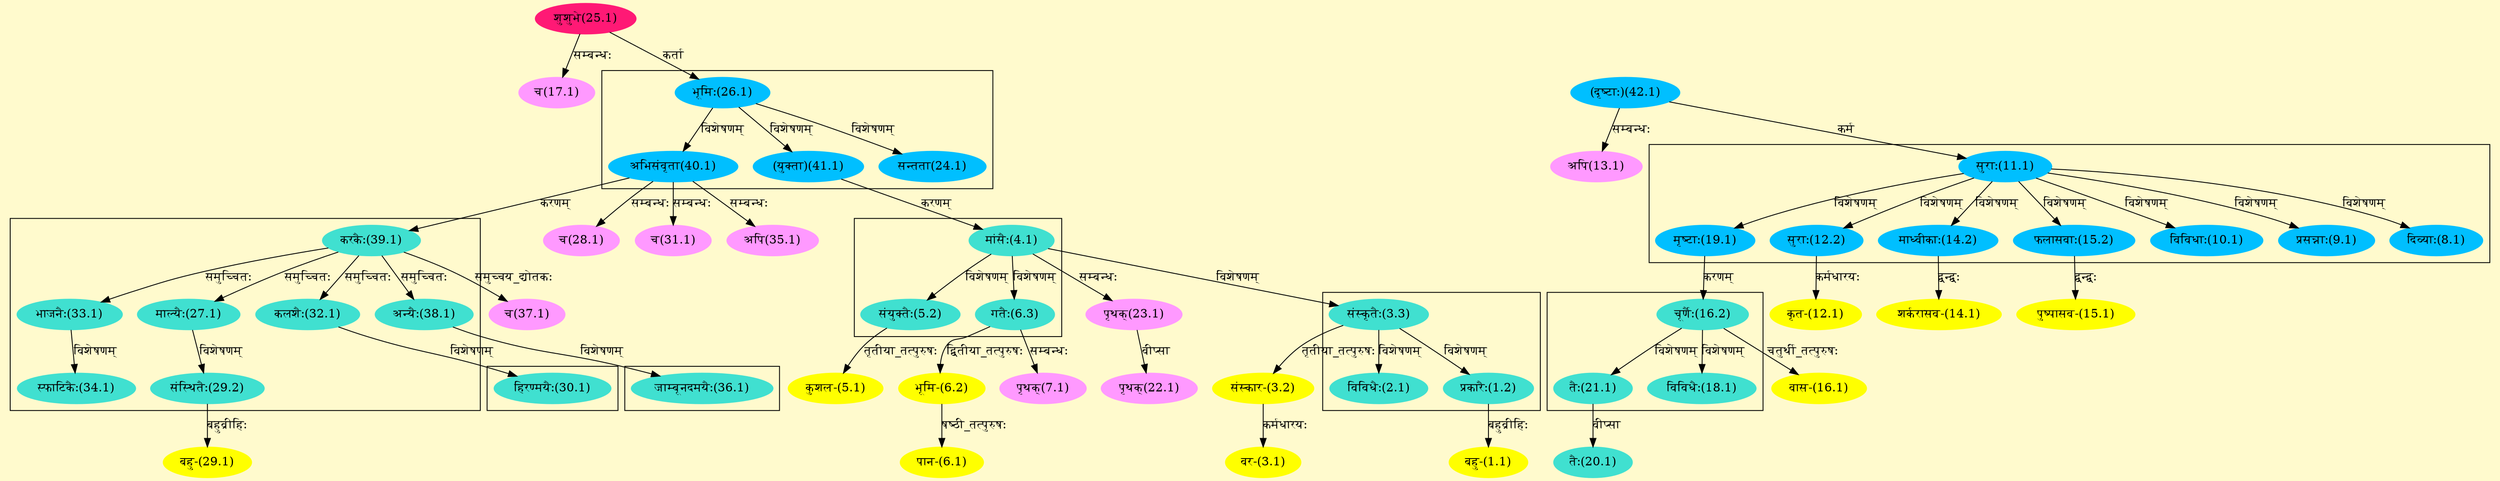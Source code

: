 digraph G{
rankdir=BT;
 compound=true;
 bgcolor="lemonchiffon1";

subgraph cluster_1{
Node1_2 [style=filled, color="#40E0D0" label = "प्रकारैः(1.2)"]
Node3_3 [style=filled, color="#40E0D0" label = "संस्कृतैः(3.3)"]
Node2_1 [style=filled, color="#40E0D0" label = "विविधैः(2.1)"]

}

subgraph cluster_2{
Node3_3 [style=filled, color="#40E0D0" label = "संस्कृतैः(3.3)"]
Node4_1 [style=filled, color="#40E0D0" label = "मांसैः(4.1)"]
Node5_2 [style=filled, color="#40E0D0" label = "संयुक्तैः(5.2)"]
Node6_3 [style=filled, color="#40E0D0" label = "गतैः(6.3)"]

}

subgraph cluster_3{
Node8_1 [style=filled, color="#00BFFF" label = "दिव्याः(8.1)"]
Node11_1 [style=filled, color="#00BFFF" label = "सुराः(11.1)"]
Node9_1 [style=filled, color="#00BFFF" label = "प्रसन्नाः(9.1)"]
Node10_1 [style=filled, color="#00BFFF" label = "विविधाः(10.1)"]
Node12_2 [style=filled, color="#00BFFF" label = "सुराः(12.2)"]
Node14_2 [style=filled, color="#00BFFF" label = "माध्वीकाः(14.2)"]
Node15_2 [style=filled, color="#00BFFF" label = "फलासवाः(15.2)"]
Node19_1 [style=filled, color="#00BFFF" label = "मृष्टाः(19.1)"]

}

subgraph cluster_4{
Node18_1 [style=filled, color="#40E0D0" label = "विविधैः(18.1)"]
Node16_2 [style=filled, color="#40E0D0" label = "चूर्णैः(16.2)"]
Node21_1 [style=filled, color="#40E0D0" label = "तैः(21.1)"]

}

subgraph cluster_5{
Node24_1 [style=filled, color="#00BFFF" label = "सन्तता(24.1)"]
Node26_1 [style=filled, color="#00BFFF" label = "भूमिः(26.1)"]
Node40_1 [style=filled, color="#00BFFF" label = "अभिसंवृता(40.1)"]
Node41_1 [style=filled, color="#00BFFF" label = "(युक्ता)(41.1)"]

}

subgraph cluster_6{
Node27_1 [style=filled, color="#40E0D0" label = "माल्यैः(27.1)"]
Node39_1 [style=filled, color="#40E0D0" label = "करकैः(39.1)"]
Node29_2 [style=filled, color="#40E0D0" label = "संस्थितैः(29.2)"]
Node32_1 [style=filled, color="#40E0D0" label = "कलशैः(32.1)"]
Node33_1 [style=filled, color="#40E0D0" label = "भाजनैः(33.1)"]
Node34_1 [style=filled, color="#40E0D0" label = "स्फाटिकैः(34.1)"]
Node38_1 [style=filled, color="#40E0D0" label = "अन्यैः(38.1)"]

}

subgraph cluster_7{
Node30_1 [style=filled, color="#40E0D0" label = "हिरण्मयैः(30.1)"]
Node32_1 [style=filled, color="#40E0D0" label = "कलशैः(32.1)"]

}

subgraph cluster_8{
Node36_1 [style=filled, color="#40E0D0" label = "जाम्बूनदमयैः(36.1)"]
Node38_1 [style=filled, color="#40E0D0" label = "अन्यैः(38.1)"]

}
Node1_1 [style=filled, color="#FFFF00" label = "बहु-(1.1)"]
Node1_2 [style=filled, color="#40E0D0" label = "प्रकारैः(1.2)"]
Node3_1 [style=filled, color="#FFFF00" label = "वर-(3.1)"]
Node3_2 [style=filled, color="#FFFF00" label = "संस्कार-(3.2)"]
Node3_3 [style=filled, color="#40E0D0" label = "संस्कृतैः(3.3)"]
Node4_1 [style=filled, color="#40E0D0" label = "मांसैः(4.1)"]
Node41_1 [style=filled, color="#00BFFF" label = "(युक्ता)(41.1)"]
Node5_1 [style=filled, color="#FFFF00" label = "कुशल-(5.1)"]
Node5_2 [style=filled, color="#40E0D0" label = "संयुक्तैः(5.2)"]
Node6_1 [style=filled, color="#FFFF00" label = "पान-(6.1)"]
Node6_2 [style=filled, color="#FFFF00" label = "भूमि-(6.2)"]
Node6_3 [style=filled, color="#40E0D0" label = "गतैः(6.3)"]
Node7_1 [style=filled, color="#FF99FF" label = "पृथक्(7.1)"]
Node11_1 [style=filled, color="#00BFFF" label = "सुराः(11.1)"]
Node42_1 [style=filled, color="#00BFFF" label = "(दृष्टाः)(42.1)"]
Node12_1 [style=filled, color="#FFFF00" label = "कृत-(12.1)"]
Node12_2 [style=filled, color="#00BFFF" label = "सुराः(12.2)"]
Node13_1 [style=filled, color="#FF99FF" label = "अपि(13.1)"]
Node14_1 [style=filled, color="#FFFF00" label = "शर्करासव-(14.1)"]
Node14_2 [style=filled, color="#00BFFF" label = "माध्वीकाः(14.2)"]
Node15_1 [style=filled, color="#FFFF00" label = "पुष्पासव-(15.1)"]
Node15_2 [style=filled, color="#00BFFF" label = "फलासवाः(15.2)"]
Node16_1 [style=filled, color="#FFFF00" label = "वास-(16.1)"]
Node16_2 [style=filled, color="#40E0D0" label = "चूर्णैः(16.2)"]
Node19_1 [style=filled, color="#00BFFF" label = "मृष्टाः(19.1)"]
Node17_1 [style=filled, color="#FF99FF" label = "च(17.1)"]
Node25_1 [style=filled, color="#FF1975" label = "शुशुभे(25.1)"]
Node20_1 [style=filled, color="#40E0D0" label = "तैः(20.1)"]
Node21_1 [style=filled, color="#40E0D0" label = "तैः(21.1)"]
Node22_1 [style=filled, color="#FF99FF" label = "पृथक्(22.1)"]
Node23_1 [style=filled, color="#FF99FF" label = "पृथक्(23.1)"]
Node [style=filled, color="" label = "()"]
Node26_1 [style=filled, color="#00BFFF" label = "भूमिः(26.1)"]
Node28_1 [style=filled, color="#FF99FF" label = "च(28.1)"]
Node40_1 [style=filled, color="#00BFFF" label = "अभिसंवृता(40.1)"]
Node29_1 [style=filled, color="#FFFF00" label = "बहु-(29.1)"]
Node29_2 [style=filled, color="#40E0D0" label = "संस्थितैः(29.2)"]
Node31_1 [style=filled, color="#FF99FF" label = "च(31.1)"]
Node35_1 [style=filled, color="#FF99FF" label = "अपि(35.1)"]
Node37_1 [style=filled, color="#FF99FF" label = "च(37.1)"]
Node39_1 [style=filled, color="#40E0D0" label = "करकैः(39.1)"]
/* Start of Relations section */

Node1_1 -> Node1_2 [  label="बहुव्रीहिः"  dir="back" ]
Node1_2 -> Node3_3 [  label="विशेषणम्"  dir="back" ]
Node2_1 -> Node3_3 [  label="विशेषणम्"  dir="back" ]
Node3_1 -> Node3_2 [  label="कर्मधारयः"  dir="back" ]
Node3_2 -> Node3_3 [  label="तृतीया_तत्पुरुषः"  dir="back" ]
Node3_3 -> Node4_1 [  label="विशेषणम्"  dir="back" ]
Node4_1 -> Node41_1 [  label="करणम्"  dir="back" ]
Node5_1 -> Node5_2 [  label="तृतीया_तत्पुरुषः"  dir="back" ]
Node5_2 -> Node4_1 [  label="विशेषणम्"  dir="back" ]
Node6_1 -> Node6_2 [  label="षष्ठी_तत्पुरुषः"  dir="back" ]
Node6_2 -> Node6_3 [  label="द्वितीया_तत्पुरुषः"  dir="back" ]
Node6_3 -> Node4_1 [  label="विशेषणम्"  dir="back" ]
Node7_1 -> Node6_3 [  label="सम्बन्धः"  dir="back" ]
Node8_1 -> Node11_1 [  label="विशेषणम्"  dir="back" ]
Node9_1 -> Node11_1 [  label="विशेषणम्"  dir="back" ]
Node10_1 -> Node11_1 [  label="विशेषणम्"  dir="back" ]
Node11_1 -> Node42_1 [  label="कर्म"  dir="back" ]
Node12_1 -> Node12_2 [  label="कर्मधारयः"  dir="back" ]
Node12_2 -> Node11_1 [  label="विशेषणम्"  dir="back" ]
Node13_1 -> Node42_1 [  label="सम्बन्धः"  dir="back" ]
Node14_1 -> Node14_2 [  label="द्वन्द्वः"  dir="back" ]
Node14_2 -> Node11_1 [  label="विशेषणम्"  dir="back" ]
Node15_1 -> Node15_2 [  label="द्वन्द्वः"  dir="back" ]
Node15_2 -> Node11_1 [  label="विशेषणम्"  dir="back" ]
Node16_1 -> Node16_2 [  label="चतुर्थी_तत्पुरुषः"  dir="back" ]
Node16_2 -> Node19_1 [  label="करणम्"  dir="back" ]
Node17_1 -> Node25_1 [  label="सम्बन्धः"  dir="back" ]
Node18_1 -> Node16_2 [  label="विशेषणम्"  dir="back" ]
Node19_1 -> Node11_1 [  label="विशेषणम्"  dir="back" ]
Node20_1 -> Node21_1 [  label="वीप्सा"  dir="back" ]
Node21_1 -> Node16_2 [  label="विशेषणम्"  dir="back" ]
Node22_1 -> Node23_1 [  label="वीप्सा"  dir="back" ]
Node23_1 -> Node4_1 [  label="सम्बन्धः"  dir="back" ]
Node24_1 -> Node26_1 [  label="विशेषणम्"  dir="back" ]
Node26_1 -> Node25_1 [  label="कर्ता"  dir="back" ]
Node27_1 -> Node39_1 [  label="समुच्चितः"  dir="back" ]
Node28_1 -> Node40_1 [  label="सम्बन्धः"  dir="back" ]
Node29_1 -> Node29_2 [  label="बहुव्रीहिः"  dir="back" ]
Node29_2 -> Node27_1 [  label="विशेषणम्"  dir="back" ]
Node30_1 -> Node32_1 [  label="विशेषणम्"  dir="back" ]
Node31_1 -> Node40_1 [  label="सम्बन्धः"  dir="back" ]
Node32_1 -> Node39_1 [  label="समुच्चितः"  dir="back" ]
Node33_1 -> Node39_1 [  label="समुच्चितः"  dir="back" ]
Node34_1 -> Node33_1 [  label="विशेषणम्"  dir="back" ]
Node35_1 -> Node40_1 [  label="सम्बन्धः"  dir="back" ]
Node36_1 -> Node38_1 [  label="विशेषणम्"  dir="back" ]
Node37_1 -> Node39_1 [  label="समुच्चय_द्योतकः"  dir="back" ]
Node38_1 -> Node39_1 [  label="समुच्चितः"  dir="back" ]
Node39_1 -> Node40_1 [  label="करणम्"  dir="back" ]
Node40_1 -> Node26_1 [  label="विशेषणम्"  dir="back" ]
Node41_1 -> Node26_1 [  label="विशेषणम्"  dir="back" ]
}
